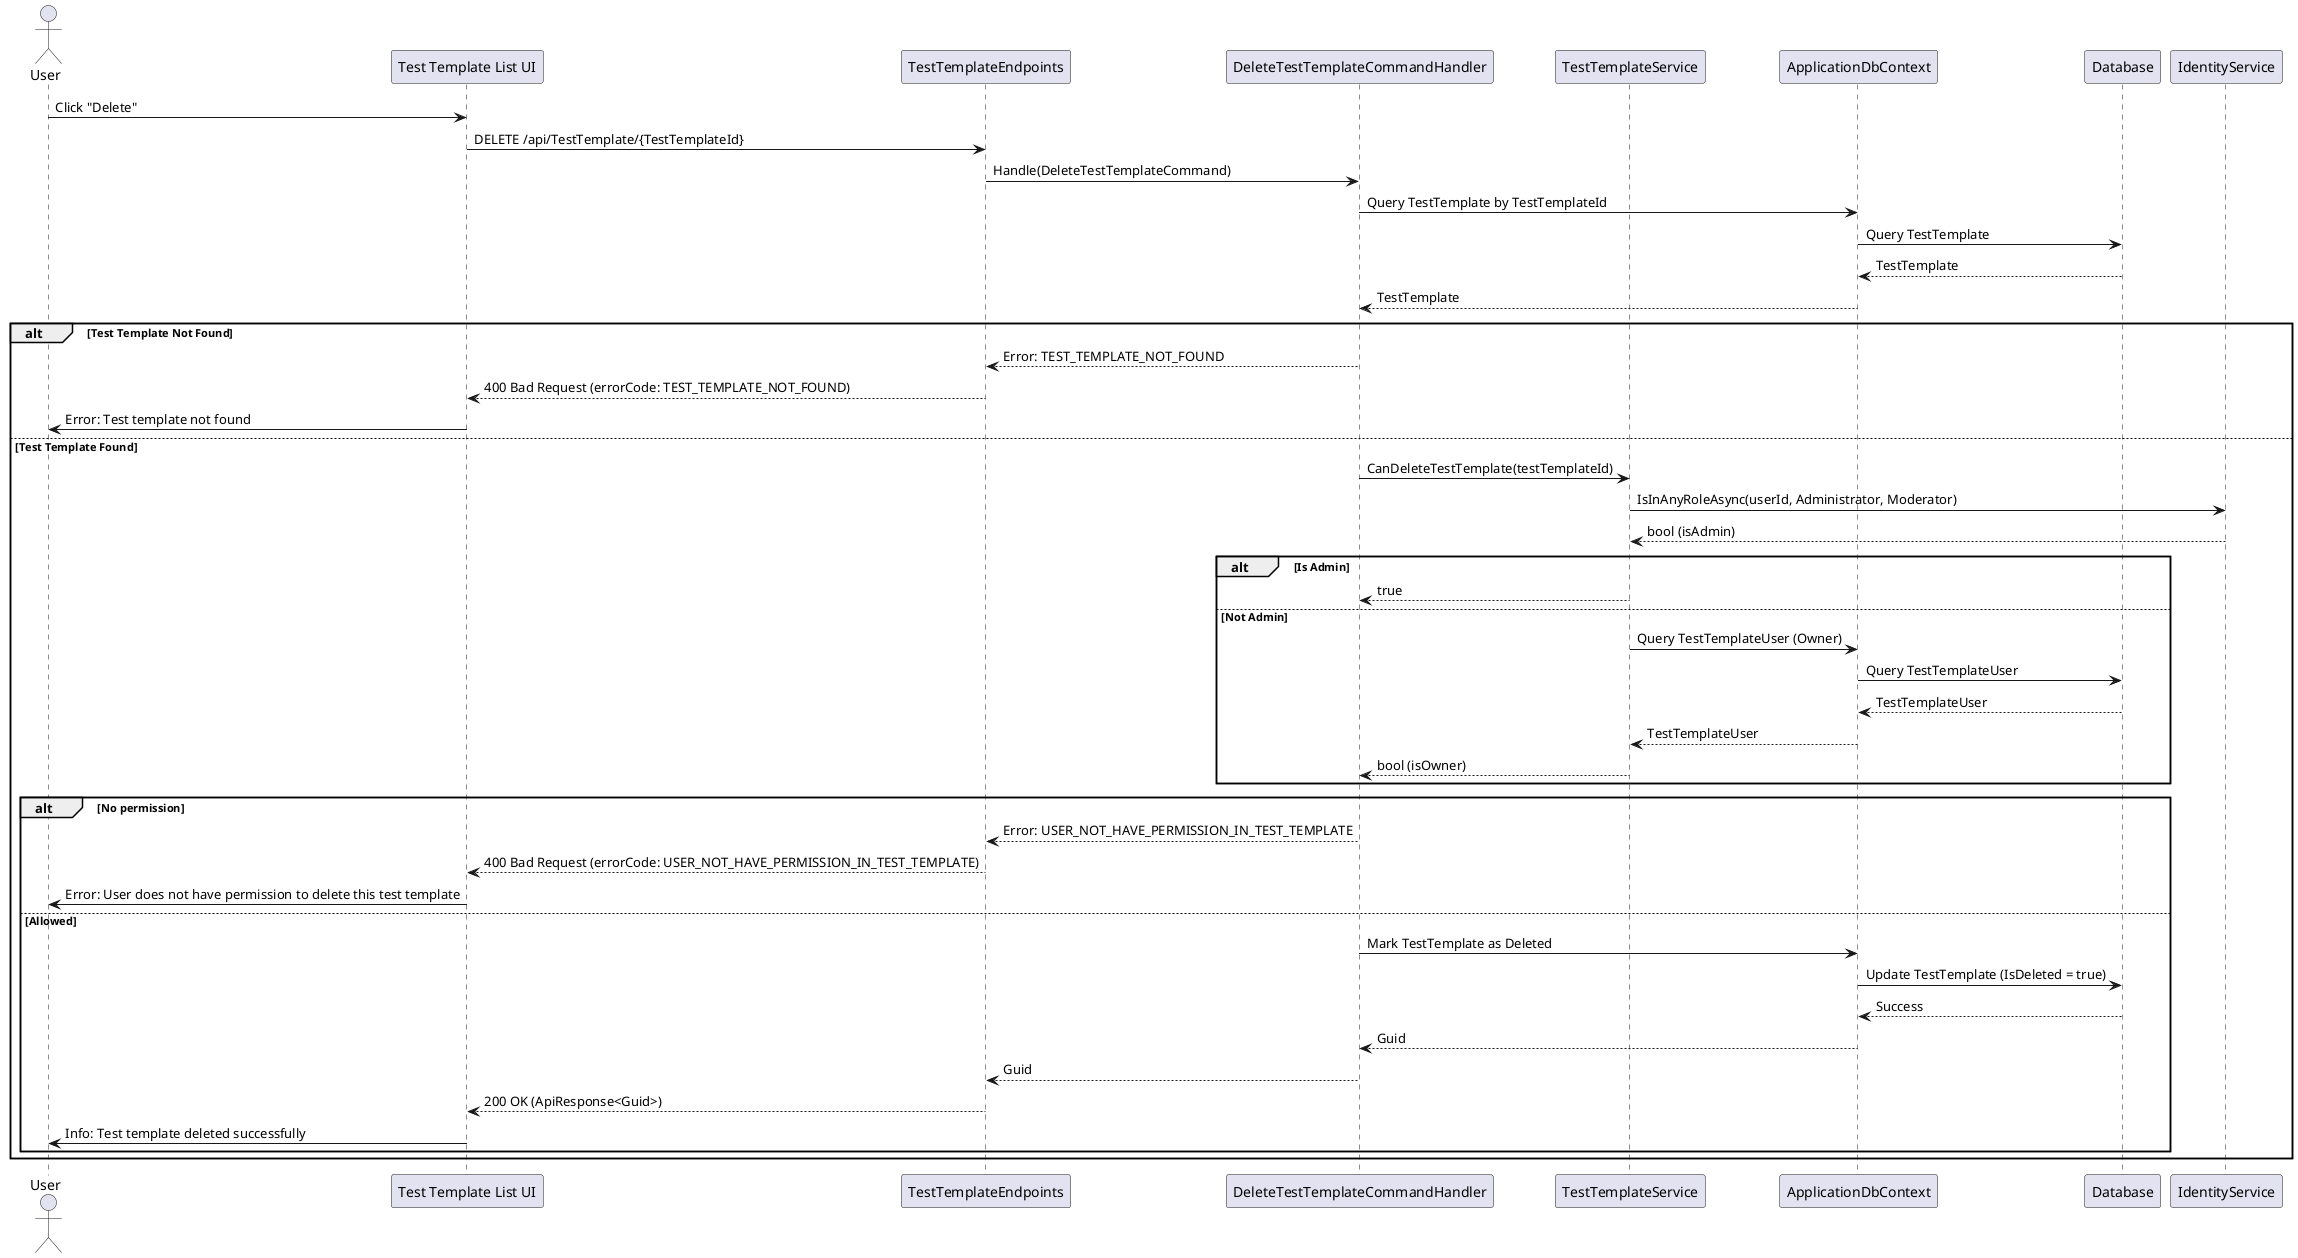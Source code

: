 @startuml
actor User
participant "Test Template List UI" as UI
participant TestTemplateEndpoints
participant DeleteTestTemplateCommandHandler as Handler
participant TestTemplateService
participant ApplicationDbContext
participant Database
participant IdentityService

User -> UI : Click "Delete"
UI -> TestTemplateEndpoints : DELETE /api/TestTemplate/{TestTemplateId}
TestTemplateEndpoints -> Handler : Handle(DeleteTestTemplateCommand)
Handler -> ApplicationDbContext : Query TestTemplate by TestTemplateId
ApplicationDbContext -> Database : Query TestTemplate
Database --> ApplicationDbContext : TestTemplate
ApplicationDbContext --> Handler : TestTemplate
alt Test Template Not Found
    Handler --> TestTemplateEndpoints : Error: TEST_TEMPLATE_NOT_FOUND
    TestTemplateEndpoints --> UI : 400 Bad Request (errorCode: TEST_TEMPLATE_NOT_FOUND)
    UI -> User : Error: Test template not found
else Test Template Found
    Handler -> TestTemplateService : CanDeleteTestTemplate(testTemplateId)
    TestTemplateService -> IdentityService : IsInAnyRoleAsync(userId, Administrator, Moderator)
    IdentityService --> TestTemplateService : bool (isAdmin)
    alt Is Admin
        TestTemplateService --> Handler : true
    else Not Admin
        TestTemplateService -> ApplicationDbContext : Query TestTemplateUser (Owner)
        ApplicationDbContext -> Database : Query TestTemplateUser
        Database --> ApplicationDbContext : TestTemplateUser
        ApplicationDbContext --> TestTemplateService : TestTemplateUser
        TestTemplateService --> Handler : bool (isOwner)
    end
    alt No permission
        Handler --> TestTemplateEndpoints : Error: USER_NOT_HAVE_PERMISSION_IN_TEST_TEMPLATE
        TestTemplateEndpoints --> UI : 400 Bad Request (errorCode: USER_NOT_HAVE_PERMISSION_IN_TEST_TEMPLATE)
        UI -> User : Error: User does not have permission to delete this test template
    else Allowed
        Handler -> ApplicationDbContext : Mark TestTemplate as Deleted
        ApplicationDbContext -> Database : Update TestTemplate (IsDeleted = true)
        Database --> ApplicationDbContext : Success
        ApplicationDbContext --> Handler : Guid
        Handler --> TestTemplateEndpoints : Guid
        TestTemplateEndpoints --> UI : 200 OK (ApiResponse<Guid>)
        UI -> User : Info: Test template deleted successfully
    end
end
@enduml